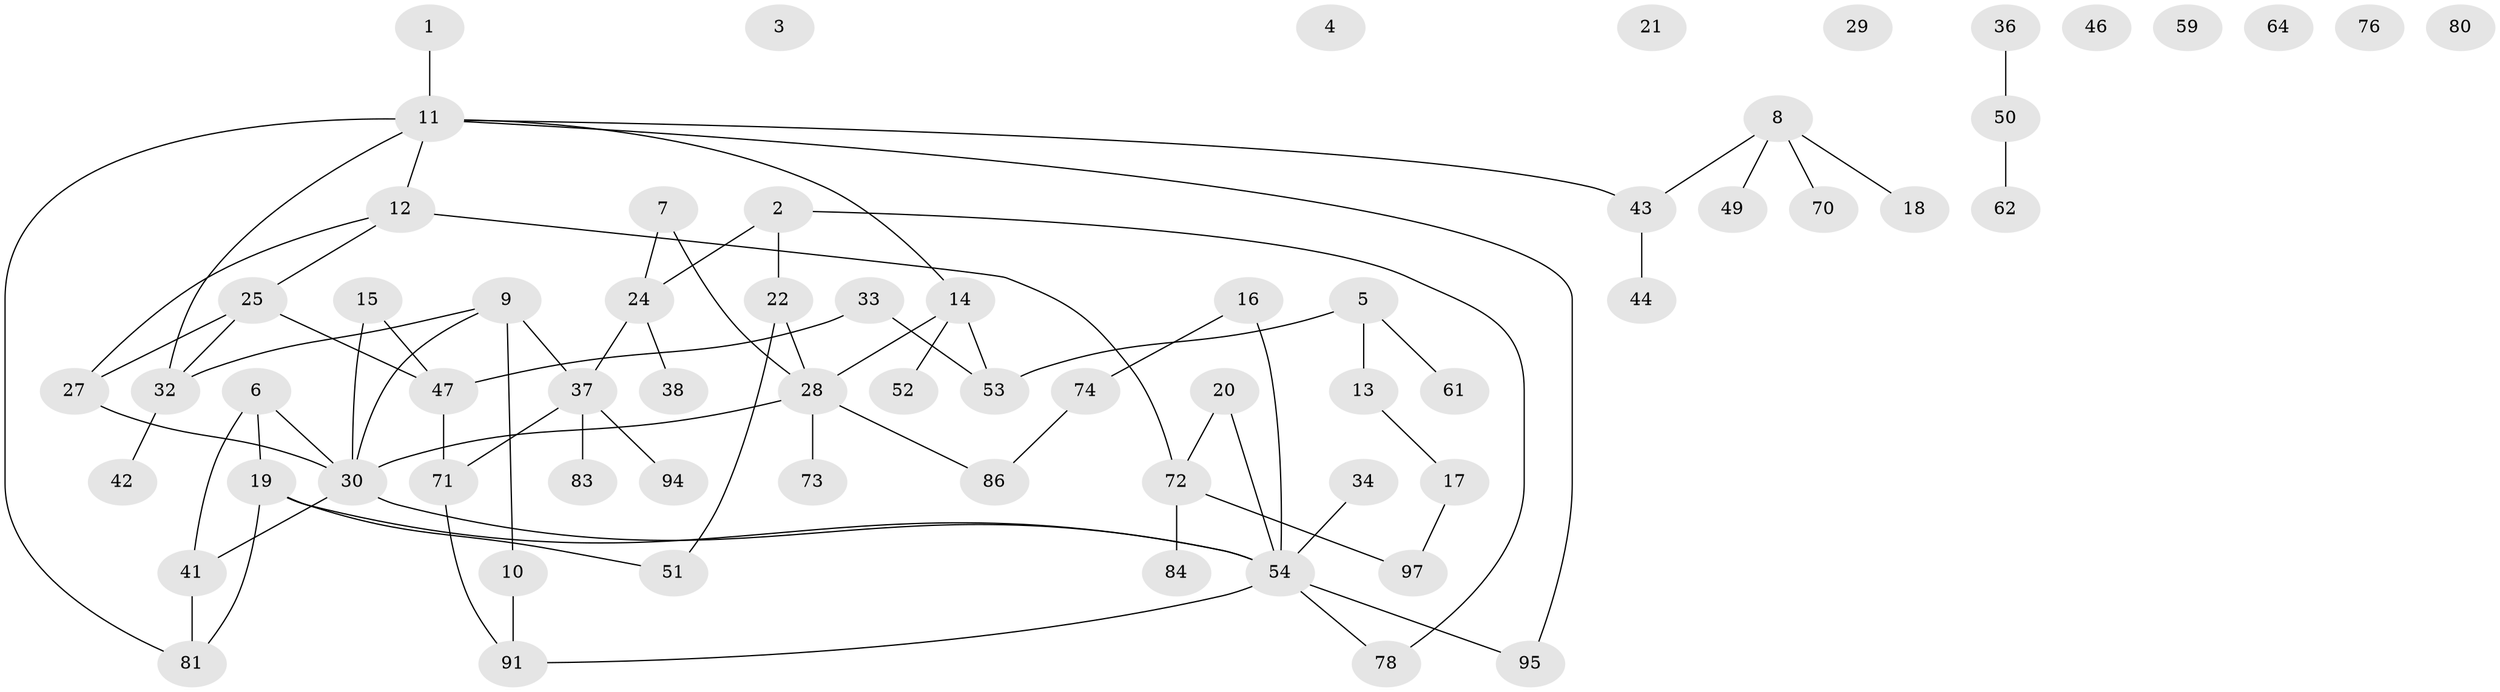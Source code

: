 // Generated by graph-tools (version 1.1) at 2025/23/03/03/25 07:23:25]
// undirected, 66 vertices, 76 edges
graph export_dot {
graph [start="1"]
  node [color=gray90,style=filled];
  1;
  2 [super="+68"];
  3;
  4 [super="+79"];
  5 [super="+75"];
  6 [super="+39"];
  7;
  8 [super="+26"];
  9;
  10;
  11 [super="+58"];
  12 [super="+60"];
  13;
  14 [super="+48"];
  15 [super="+40"];
  16 [super="+31"];
  17 [super="+23"];
  18;
  19 [super="+63"];
  20;
  21;
  22 [super="+65"];
  24 [super="+66"];
  25 [super="+92"];
  27 [super="+45"];
  28 [super="+82"];
  29;
  30 [super="+56"];
  32 [super="+89"];
  33 [super="+35"];
  34 [super="+67"];
  36;
  37 [super="+90"];
  38;
  41;
  42;
  43 [super="+55"];
  44;
  46;
  47 [super="+57"];
  49;
  50 [super="+88"];
  51 [super="+77"];
  52;
  53;
  54 [super="+69"];
  59;
  61;
  62;
  64;
  70;
  71;
  72 [super="+93"];
  73;
  74 [super="+85"];
  76;
  78;
  80;
  81 [super="+87"];
  83;
  84;
  86 [super="+96"];
  91 [super="+98"];
  94;
  95;
  97;
  1 -- 11;
  2 -- 22;
  2 -- 24;
  2 -- 78;
  5 -- 13;
  5 -- 53;
  5 -- 61;
  6 -- 30;
  6 -- 41;
  6 -- 19;
  7 -- 24;
  7 -- 28;
  8 -- 18;
  8 -- 49;
  8 -- 43;
  8 -- 70;
  9 -- 10;
  9 -- 30;
  9 -- 32;
  9 -- 37;
  10 -- 91;
  11 -- 12;
  11 -- 43;
  11 -- 95;
  11 -- 14;
  11 -- 32;
  11 -- 81;
  12 -- 27;
  12 -- 72;
  12 -- 25;
  13 -- 17;
  14 -- 28;
  14 -- 52;
  14 -- 53;
  15 -- 30;
  15 -- 47;
  16 -- 74;
  16 -- 54;
  17 -- 97;
  19 -- 51;
  19 -- 54;
  19 -- 81;
  20 -- 54;
  20 -- 72;
  22 -- 28;
  22 -- 51;
  24 -- 37;
  24 -- 38;
  25 -- 47;
  25 -- 32;
  25 -- 27;
  27 -- 30;
  28 -- 73;
  28 -- 86;
  28 -- 30;
  30 -- 54;
  30 -- 41;
  32 -- 42;
  33 -- 47;
  33 -- 53;
  34 -- 54;
  36 -- 50;
  37 -- 71;
  37 -- 83;
  37 -- 94;
  41 -- 81;
  43 -- 44;
  47 -- 71;
  50 -- 62;
  54 -- 78;
  54 -- 95;
  54 -- 91;
  71 -- 91;
  72 -- 84;
  72 -- 97;
  74 -- 86;
}
